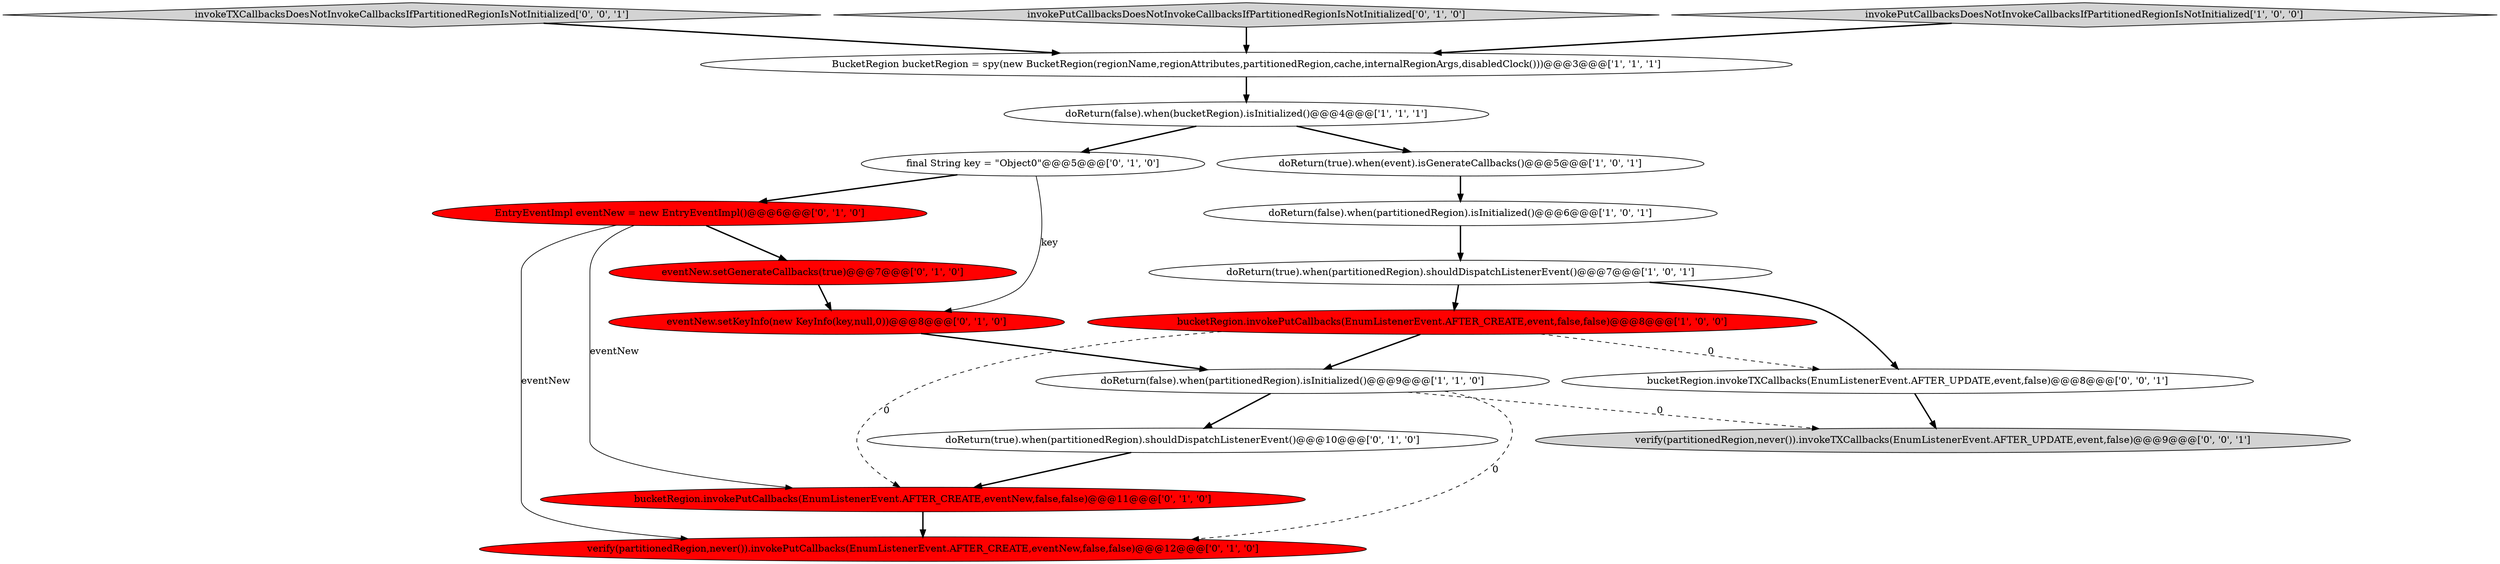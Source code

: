 digraph {
2 [style = filled, label = "BucketRegion bucketRegion = spy(new BucketRegion(regionName,regionAttributes,partitionedRegion,cache,internalRegionArgs,disabledClock()))@@@3@@@['1', '1', '1']", fillcolor = white, shape = ellipse image = "AAA0AAABBB1BBB"];
13 [style = filled, label = "EntryEventImpl eventNew = new EntryEventImpl()@@@6@@@['0', '1', '0']", fillcolor = red, shape = ellipse image = "AAA1AAABBB2BBB"];
10 [style = filled, label = "eventNew.setKeyInfo(new KeyInfo(key,null,0))@@@8@@@['0', '1', '0']", fillcolor = red, shape = ellipse image = "AAA1AAABBB2BBB"];
12 [style = filled, label = "bucketRegion.invokePutCallbacks(EnumListenerEvent.AFTER_CREATE,eventNew,false,false)@@@11@@@['0', '1', '0']", fillcolor = red, shape = ellipse image = "AAA1AAABBB2BBB"];
8 [style = filled, label = "final String key = \"Object0\"@@@5@@@['0', '1', '0']", fillcolor = white, shape = ellipse image = "AAA0AAABBB2BBB"];
15 [style = filled, label = "doReturn(true).when(partitionedRegion).shouldDispatchListenerEvent()@@@10@@@['0', '1', '0']", fillcolor = white, shape = ellipse image = "AAA0AAABBB2BBB"];
1 [style = filled, label = "bucketRegion.invokePutCallbacks(EnumListenerEvent.AFTER_CREATE,event,false,false)@@@8@@@['1', '0', '0']", fillcolor = red, shape = ellipse image = "AAA1AAABBB1BBB"];
16 [style = filled, label = "bucketRegion.invokeTXCallbacks(EnumListenerEvent.AFTER_UPDATE,event,false)@@@8@@@['0', '0', '1']", fillcolor = white, shape = ellipse image = "AAA0AAABBB3BBB"];
14 [style = filled, label = "verify(partitionedRegion,never()).invokePutCallbacks(EnumListenerEvent.AFTER_CREATE,eventNew,false,false)@@@12@@@['0', '1', '0']", fillcolor = red, shape = ellipse image = "AAA1AAABBB2BBB"];
9 [style = filled, label = "eventNew.setGenerateCallbacks(true)@@@7@@@['0', '1', '0']", fillcolor = red, shape = ellipse image = "AAA1AAABBB2BBB"];
4 [style = filled, label = "doReturn(false).when(partitionedRegion).isInitialized()@@@9@@@['1', '1', '0']", fillcolor = white, shape = ellipse image = "AAA0AAABBB1BBB"];
0 [style = filled, label = "doReturn(true).when(partitionedRegion).shouldDispatchListenerEvent()@@@7@@@['1', '0', '1']", fillcolor = white, shape = ellipse image = "AAA0AAABBB1BBB"];
6 [style = filled, label = "doReturn(true).when(event).isGenerateCallbacks()@@@5@@@['1', '0', '1']", fillcolor = white, shape = ellipse image = "AAA0AAABBB1BBB"];
18 [style = filled, label = "invokeTXCallbacksDoesNotInvokeCallbacksIfPartitionedRegionIsNotInitialized['0', '0', '1']", fillcolor = lightgray, shape = diamond image = "AAA0AAABBB3BBB"];
11 [style = filled, label = "invokePutCallbacksDoesNotInvokeCallbacksIfPartitionedRegionIsNotInitialized['0', '1', '0']", fillcolor = lightgray, shape = diamond image = "AAA0AAABBB2BBB"];
3 [style = filled, label = "doReturn(false).when(partitionedRegion).isInitialized()@@@6@@@['1', '0', '1']", fillcolor = white, shape = ellipse image = "AAA0AAABBB1BBB"];
17 [style = filled, label = "verify(partitionedRegion,never()).invokeTXCallbacks(EnumListenerEvent.AFTER_UPDATE,event,false)@@@9@@@['0', '0', '1']", fillcolor = lightgray, shape = ellipse image = "AAA0AAABBB3BBB"];
5 [style = filled, label = "doReturn(false).when(bucketRegion).isInitialized()@@@4@@@['1', '1', '1']", fillcolor = white, shape = ellipse image = "AAA0AAABBB1BBB"];
7 [style = filled, label = "invokePutCallbacksDoesNotInvokeCallbacksIfPartitionedRegionIsNotInitialized['1', '0', '0']", fillcolor = lightgray, shape = diamond image = "AAA0AAABBB1BBB"];
6->3 [style = bold, label=""];
5->8 [style = bold, label=""];
0->16 [style = bold, label=""];
1->4 [style = bold, label=""];
4->17 [style = dashed, label="0"];
13->12 [style = solid, label="eventNew"];
4->15 [style = bold, label=""];
13->14 [style = solid, label="eventNew"];
16->17 [style = bold, label=""];
9->10 [style = bold, label=""];
18->2 [style = bold, label=""];
11->2 [style = bold, label=""];
3->0 [style = bold, label=""];
1->12 [style = dashed, label="0"];
5->6 [style = bold, label=""];
7->2 [style = bold, label=""];
0->1 [style = bold, label=""];
1->16 [style = dashed, label="0"];
12->14 [style = bold, label=""];
10->4 [style = bold, label=""];
4->14 [style = dashed, label="0"];
15->12 [style = bold, label=""];
13->9 [style = bold, label=""];
8->10 [style = solid, label="key"];
8->13 [style = bold, label=""];
2->5 [style = bold, label=""];
}
